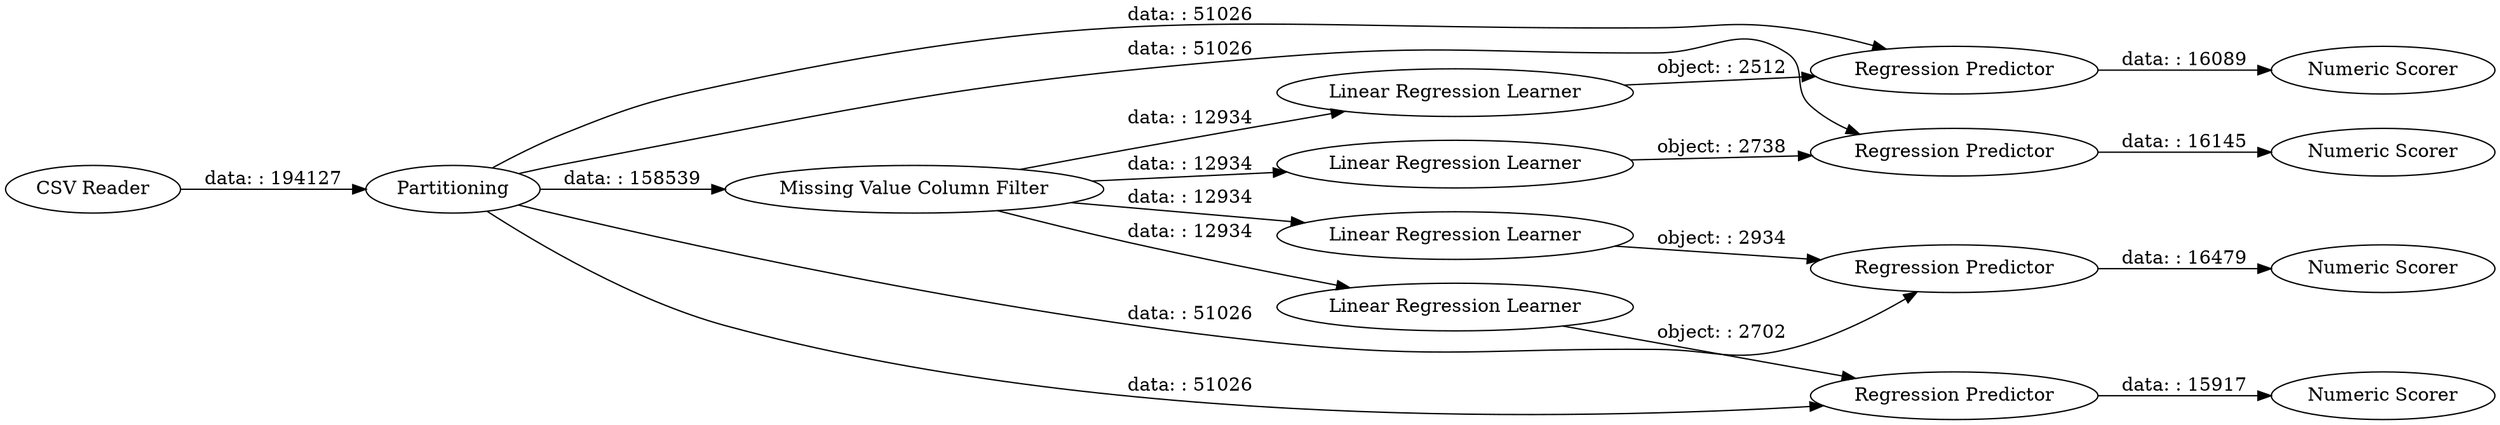 digraph {
	"8070716425129455149_9" [label="Regression Predictor"]
	"8070716425129455149_6" [label="Linear Regression Learner"]
	"8070716425129455149_12" [label="Numeric Scorer"]
	"8070716425129455149_8" [label="Regression Predictor"]
	"8070716425129455149_7" [label="Regression Predictor"]
	"8070716425129455149_11" [label="Numeric Scorer"]
	"8070716425129455149_4" [label="Missing Value Column Filter"]
	"8070716425129455149_3" [label="Linear Regression Learner"]
	"8070716425129455149_5" [label="Linear Regression Learner"]
	"8070716425129455149_13" [label="Numeric Scorer"]
	"8070716425129455149_10" [label=Partitioning]
	"8070716425129455149_16" [label="Numeric Scorer"]
	"8070716425129455149_1" [label="CSV Reader"]
	"8070716425129455149_14" [label="Linear Regression Learner"]
	"8070716425129455149_15" [label="Regression Predictor"]
	"8070716425129455149_10" -> "8070716425129455149_7" [label="data: : 51026"]
	"8070716425129455149_4" -> "8070716425129455149_6" [label="data: : 12934"]
	"8070716425129455149_3" -> "8070716425129455149_9" [label="object: : 2512"]
	"8070716425129455149_14" -> "8070716425129455149_15" [label="object: : 2934"]
	"8070716425129455149_15" -> "8070716425129455149_16" [label="data: : 16479"]
	"8070716425129455149_8" -> "8070716425129455149_12" [label="data: : 15917"]
	"8070716425129455149_10" -> "8070716425129455149_9" [label="data: : 51026"]
	"8070716425129455149_1" -> "8070716425129455149_10" [label="data: : 194127"]
	"8070716425129455149_10" -> "8070716425129455149_8" [label="data: : 51026"]
	"8070716425129455149_4" -> "8070716425129455149_14" [label="data: : 12934"]
	"8070716425129455149_6" -> "8070716425129455149_7" [label="object: : 2738"]
	"8070716425129455149_10" -> "8070716425129455149_15" [label="data: : 51026"]
	"8070716425129455149_4" -> "8070716425129455149_3" [label="data: : 12934"]
	"8070716425129455149_7" -> "8070716425129455149_11" [label="data: : 16145"]
	"8070716425129455149_10" -> "8070716425129455149_4" [label="data: : 158539"]
	"8070716425129455149_9" -> "8070716425129455149_13" [label="data: : 16089"]
	"8070716425129455149_5" -> "8070716425129455149_8" [label="object: : 2702"]
	"8070716425129455149_4" -> "8070716425129455149_5" [label="data: : 12934"]
	rankdir=LR
}
